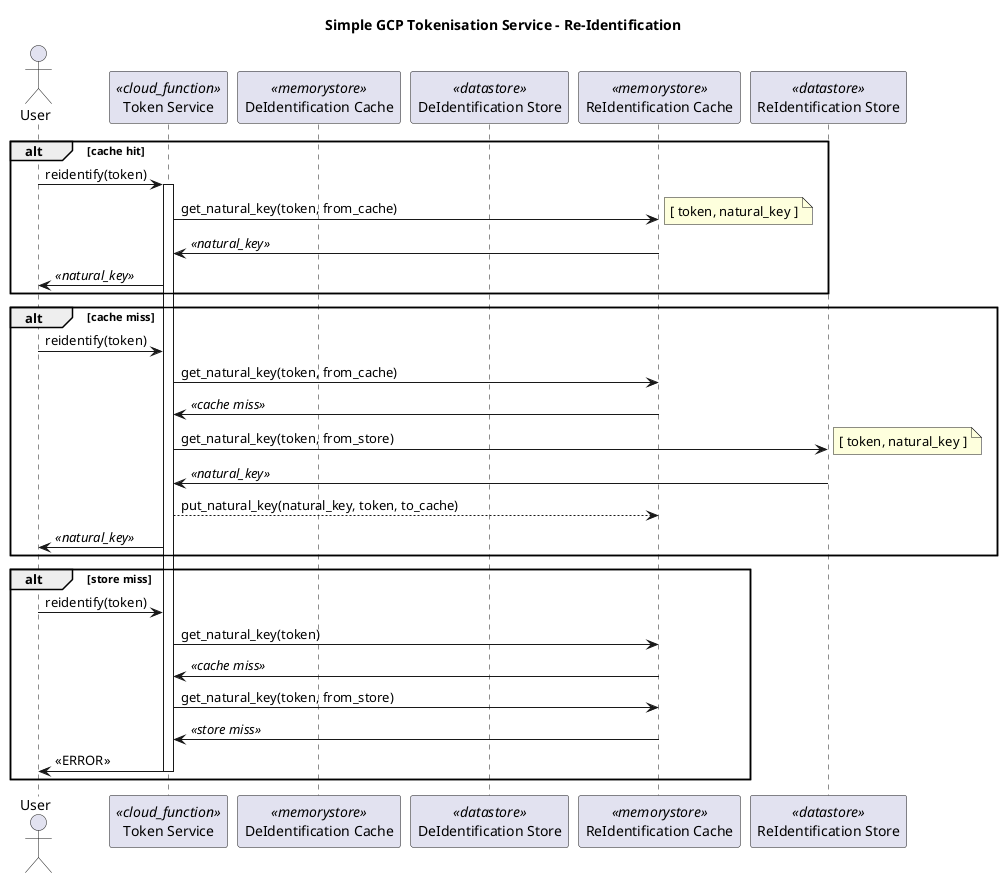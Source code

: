@startuml
title Simple GCP Tokenisation Service - Re-Identification
actor User
participant "Token Service" << cloud_function >>
participant "DeIdentification Cache" << memorystore >>
participant "DeIdentification Store" << datastore >>
participant "ReIdentification Cache" << memorystore >>
participant "ReIdentification Store" << datastore >>

alt cache hit
    User -> "Token Service": reidentify(token)
activate "Token Service"
    "Token Service" -> "ReIdentification Cache": get_natural_key(token, from_cache)
        note right : [ token, natural_key ]
    "Token Service" <- "ReIdentification Cache": <i><< natural_key >></i>
    User <- "Token Service": <i><< natural_key >></i>
end

alt cache miss
    User -> "Token Service": reidentify(token)
    "Token Service" -> "ReIdentification Cache": get_natural_key(token, from_cache)
    "Token Service" <- "ReIdentification Cache": <i><< cache miss >></i>
    "Token Service" -> "ReIdentification Store": get_natural_key(token, from_store)
        note right : [ token, natural_key ]
    "Token Service" <- "ReIdentification Store": <i><< natural_key >></i>
    "Token Service" --> "ReIdentification Cache": put_natural_key(natural_key, token, to_cache)
    User <- "Token Service": <i><< natural_key >></i>
end

alt store miss
    User -> "Token Service": reidentify(token)
    "Token Service" -> "ReIdentification Cache": get_natural_key(token)
    "Token Service" <- "ReIdentification Cache": <i><< cache miss >></i>
    "Token Service" -> "ReIdentification Cache": get_natural_key(token, from_store)
    "Token Service" <- "ReIdentification Cache": <i><< store miss >></i>
    User <- "Token Service": << ERROR >>
deactivate "Token Service"
end
@enduml